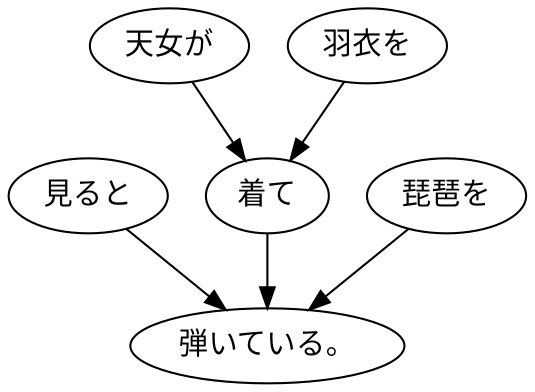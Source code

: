 digraph graph1700 {
	node0 [label="見ると"];
	node1 [label="天女が"];
	node2 [label="羽衣を"];
	node3 [label="着て"];
	node4 [label="琵琶を"];
	node5 [label="弾いている。"];
	node0 -> node5;
	node1 -> node3;
	node2 -> node3;
	node3 -> node5;
	node4 -> node5;
}
